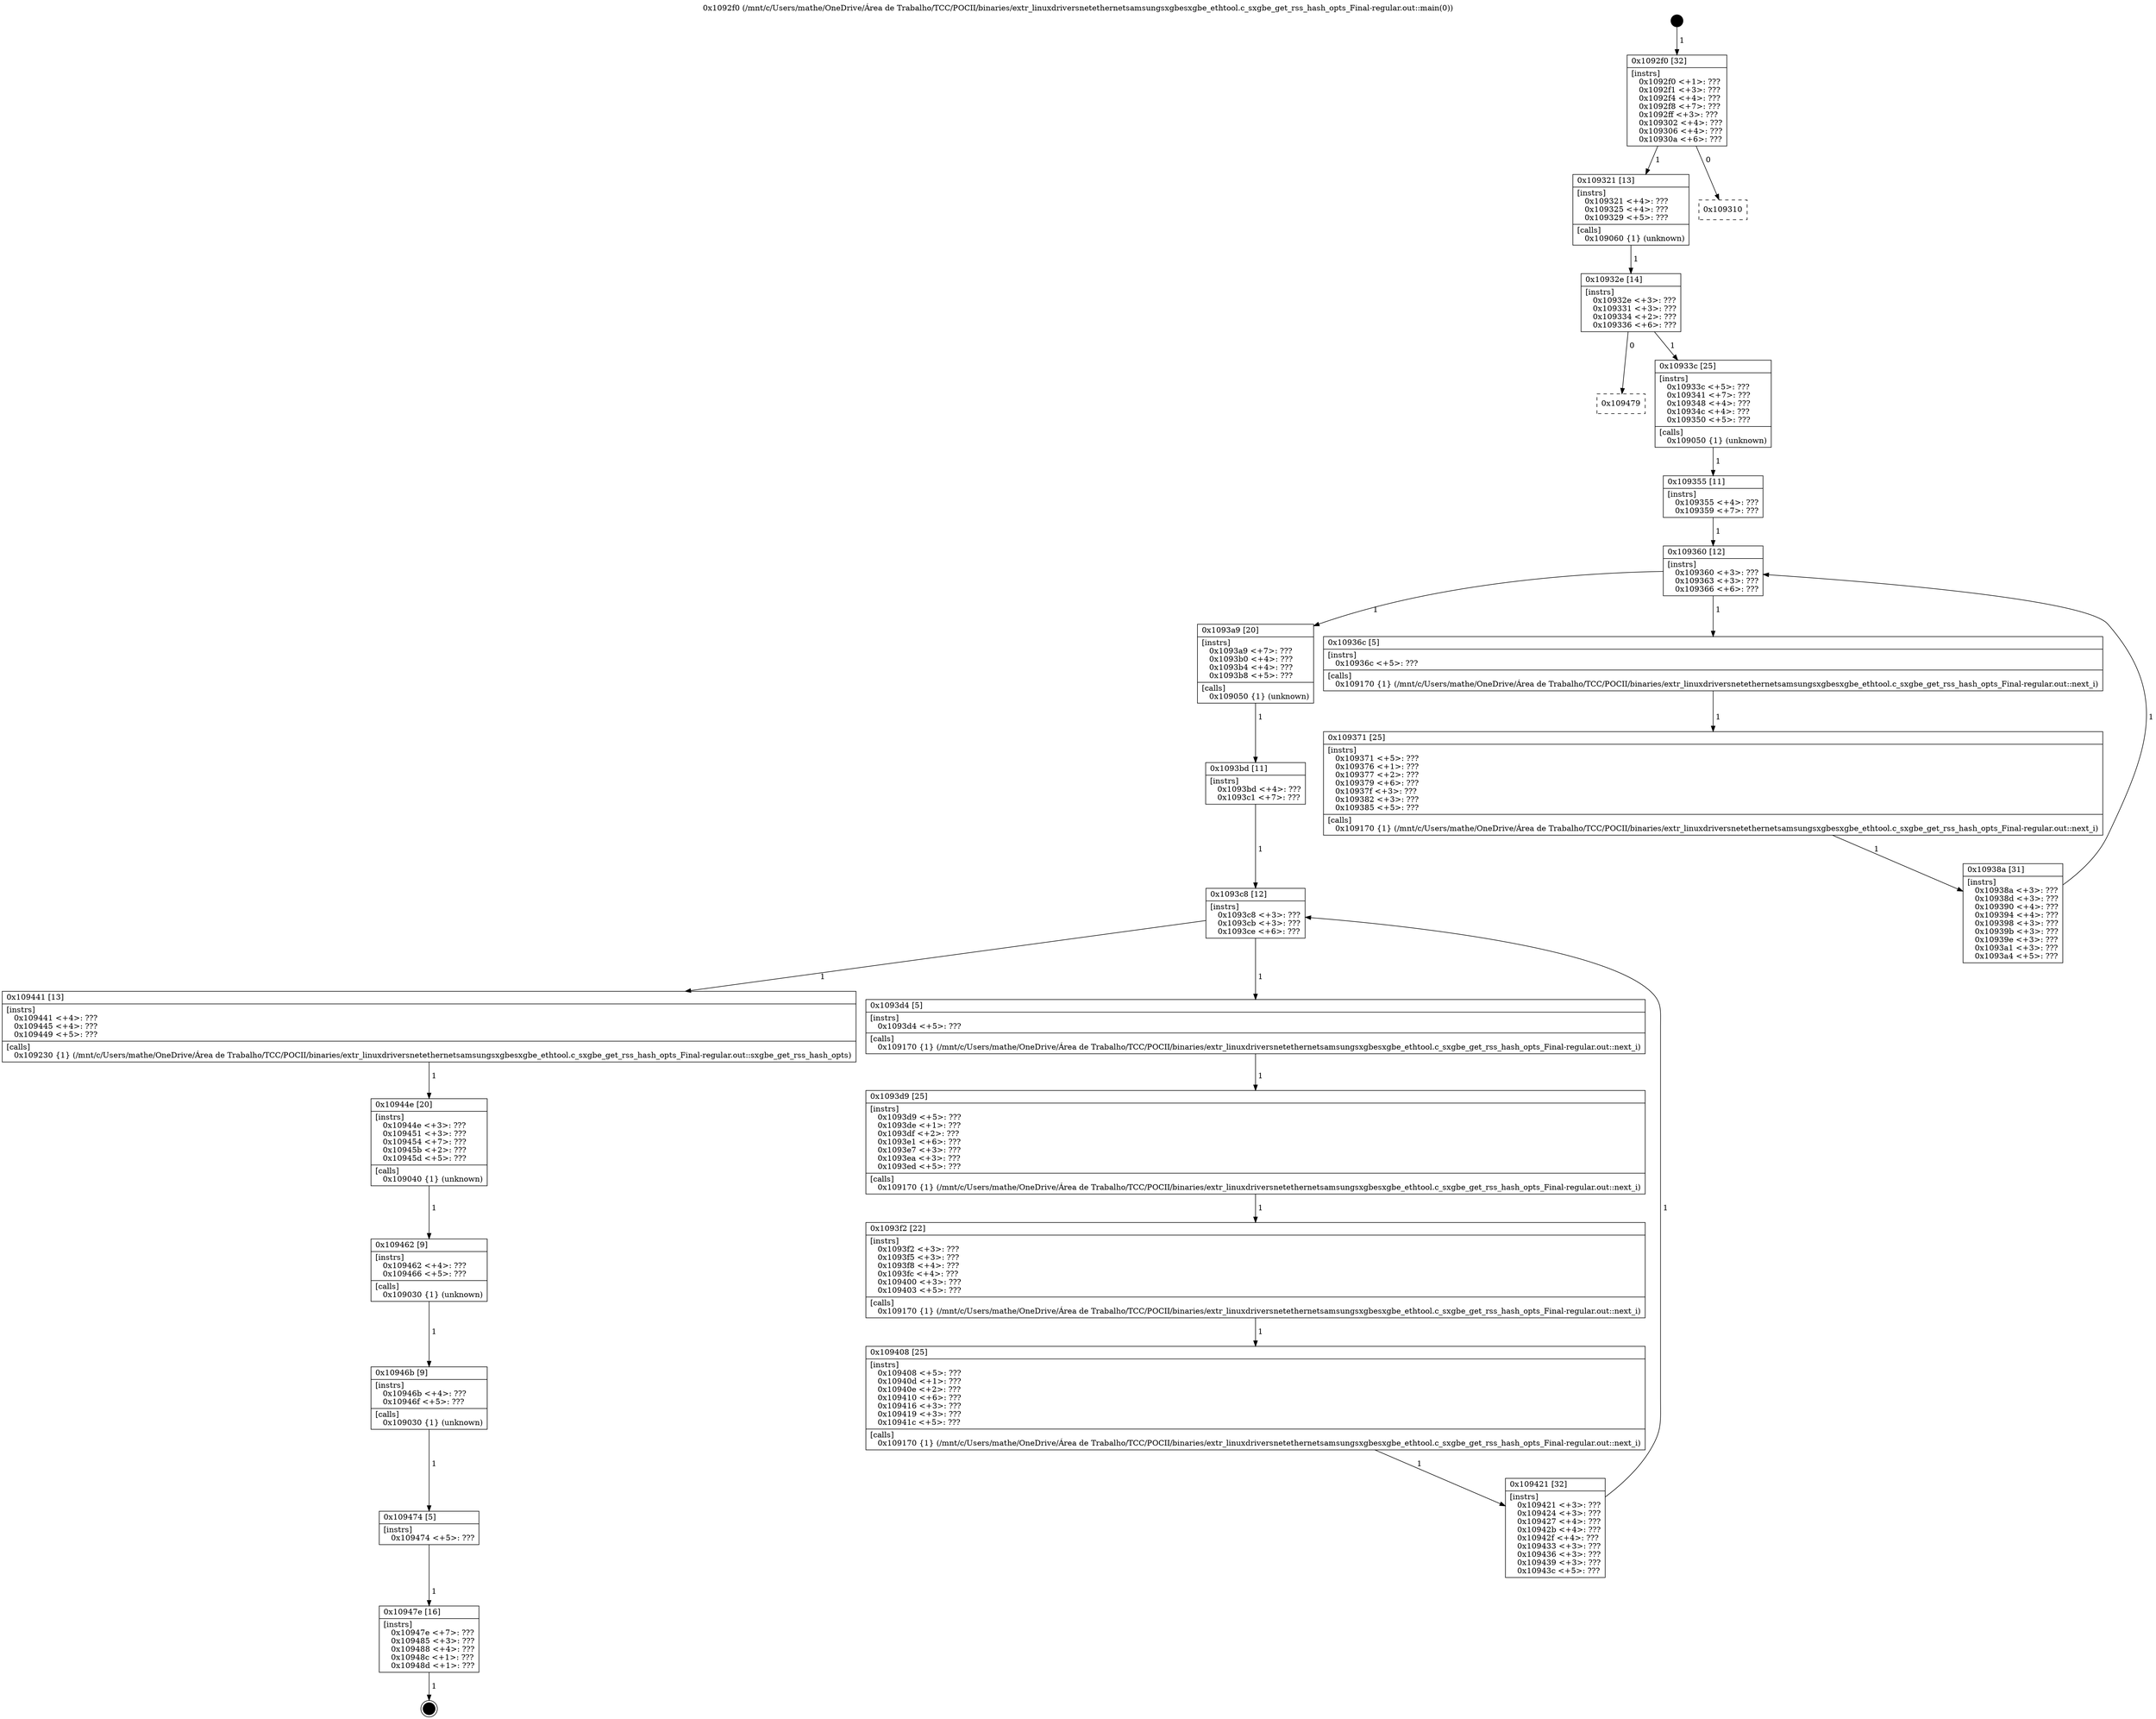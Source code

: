 digraph "0x1092f0" {
  label = "0x1092f0 (/mnt/c/Users/mathe/OneDrive/Área de Trabalho/TCC/POCII/binaries/extr_linuxdriversnetethernetsamsungsxgbesxgbe_ethtool.c_sxgbe_get_rss_hash_opts_Final-regular.out::main(0))"
  labelloc = "t"
  node[shape=record]

  Entry [label="",width=0.3,height=0.3,shape=circle,fillcolor=black,style=filled]
  "0x1092f0" [label="{
     0x1092f0 [32]\l
     | [instrs]\l
     &nbsp;&nbsp;0x1092f0 \<+1\>: ???\l
     &nbsp;&nbsp;0x1092f1 \<+3\>: ???\l
     &nbsp;&nbsp;0x1092f4 \<+4\>: ???\l
     &nbsp;&nbsp;0x1092f8 \<+7\>: ???\l
     &nbsp;&nbsp;0x1092ff \<+3\>: ???\l
     &nbsp;&nbsp;0x109302 \<+4\>: ???\l
     &nbsp;&nbsp;0x109306 \<+4\>: ???\l
     &nbsp;&nbsp;0x10930a \<+6\>: ???\l
  }"]
  "0x109321" [label="{
     0x109321 [13]\l
     | [instrs]\l
     &nbsp;&nbsp;0x109321 \<+4\>: ???\l
     &nbsp;&nbsp;0x109325 \<+4\>: ???\l
     &nbsp;&nbsp;0x109329 \<+5\>: ???\l
     | [calls]\l
     &nbsp;&nbsp;0x109060 \{1\} (unknown)\l
  }"]
  "0x109310" [label="{
     0x109310\l
  }", style=dashed]
  "0x10932e" [label="{
     0x10932e [14]\l
     | [instrs]\l
     &nbsp;&nbsp;0x10932e \<+3\>: ???\l
     &nbsp;&nbsp;0x109331 \<+3\>: ???\l
     &nbsp;&nbsp;0x109334 \<+2\>: ???\l
     &nbsp;&nbsp;0x109336 \<+6\>: ???\l
  }"]
  "0x109479" [label="{
     0x109479\l
  }", style=dashed]
  "0x10933c" [label="{
     0x10933c [25]\l
     | [instrs]\l
     &nbsp;&nbsp;0x10933c \<+5\>: ???\l
     &nbsp;&nbsp;0x109341 \<+7\>: ???\l
     &nbsp;&nbsp;0x109348 \<+4\>: ???\l
     &nbsp;&nbsp;0x10934c \<+4\>: ???\l
     &nbsp;&nbsp;0x109350 \<+5\>: ???\l
     | [calls]\l
     &nbsp;&nbsp;0x109050 \{1\} (unknown)\l
  }"]
  Exit [label="",width=0.3,height=0.3,shape=circle,fillcolor=black,style=filled,peripheries=2]
  "0x109360" [label="{
     0x109360 [12]\l
     | [instrs]\l
     &nbsp;&nbsp;0x109360 \<+3\>: ???\l
     &nbsp;&nbsp;0x109363 \<+3\>: ???\l
     &nbsp;&nbsp;0x109366 \<+6\>: ???\l
  }"]
  "0x1093a9" [label="{
     0x1093a9 [20]\l
     | [instrs]\l
     &nbsp;&nbsp;0x1093a9 \<+7\>: ???\l
     &nbsp;&nbsp;0x1093b0 \<+4\>: ???\l
     &nbsp;&nbsp;0x1093b4 \<+4\>: ???\l
     &nbsp;&nbsp;0x1093b8 \<+5\>: ???\l
     | [calls]\l
     &nbsp;&nbsp;0x109050 \{1\} (unknown)\l
  }"]
  "0x10936c" [label="{
     0x10936c [5]\l
     | [instrs]\l
     &nbsp;&nbsp;0x10936c \<+5\>: ???\l
     | [calls]\l
     &nbsp;&nbsp;0x109170 \{1\} (/mnt/c/Users/mathe/OneDrive/Área de Trabalho/TCC/POCII/binaries/extr_linuxdriversnetethernetsamsungsxgbesxgbe_ethtool.c_sxgbe_get_rss_hash_opts_Final-regular.out::next_i)\l
  }"]
  "0x109371" [label="{
     0x109371 [25]\l
     | [instrs]\l
     &nbsp;&nbsp;0x109371 \<+5\>: ???\l
     &nbsp;&nbsp;0x109376 \<+1\>: ???\l
     &nbsp;&nbsp;0x109377 \<+2\>: ???\l
     &nbsp;&nbsp;0x109379 \<+6\>: ???\l
     &nbsp;&nbsp;0x10937f \<+3\>: ???\l
     &nbsp;&nbsp;0x109382 \<+3\>: ???\l
     &nbsp;&nbsp;0x109385 \<+5\>: ???\l
     | [calls]\l
     &nbsp;&nbsp;0x109170 \{1\} (/mnt/c/Users/mathe/OneDrive/Área de Trabalho/TCC/POCII/binaries/extr_linuxdriversnetethernetsamsungsxgbesxgbe_ethtool.c_sxgbe_get_rss_hash_opts_Final-regular.out::next_i)\l
  }"]
  "0x10938a" [label="{
     0x10938a [31]\l
     | [instrs]\l
     &nbsp;&nbsp;0x10938a \<+3\>: ???\l
     &nbsp;&nbsp;0x10938d \<+3\>: ???\l
     &nbsp;&nbsp;0x109390 \<+4\>: ???\l
     &nbsp;&nbsp;0x109394 \<+4\>: ???\l
     &nbsp;&nbsp;0x109398 \<+3\>: ???\l
     &nbsp;&nbsp;0x10939b \<+3\>: ???\l
     &nbsp;&nbsp;0x10939e \<+3\>: ???\l
     &nbsp;&nbsp;0x1093a1 \<+3\>: ???\l
     &nbsp;&nbsp;0x1093a4 \<+5\>: ???\l
  }"]
  "0x109355" [label="{
     0x109355 [11]\l
     | [instrs]\l
     &nbsp;&nbsp;0x109355 \<+4\>: ???\l
     &nbsp;&nbsp;0x109359 \<+7\>: ???\l
  }"]
  "0x1093c8" [label="{
     0x1093c8 [12]\l
     | [instrs]\l
     &nbsp;&nbsp;0x1093c8 \<+3\>: ???\l
     &nbsp;&nbsp;0x1093cb \<+3\>: ???\l
     &nbsp;&nbsp;0x1093ce \<+6\>: ???\l
  }"]
  "0x109441" [label="{
     0x109441 [13]\l
     | [instrs]\l
     &nbsp;&nbsp;0x109441 \<+4\>: ???\l
     &nbsp;&nbsp;0x109445 \<+4\>: ???\l
     &nbsp;&nbsp;0x109449 \<+5\>: ???\l
     | [calls]\l
     &nbsp;&nbsp;0x109230 \{1\} (/mnt/c/Users/mathe/OneDrive/Área de Trabalho/TCC/POCII/binaries/extr_linuxdriversnetethernetsamsungsxgbesxgbe_ethtool.c_sxgbe_get_rss_hash_opts_Final-regular.out::sxgbe_get_rss_hash_opts)\l
  }"]
  "0x1093d4" [label="{
     0x1093d4 [5]\l
     | [instrs]\l
     &nbsp;&nbsp;0x1093d4 \<+5\>: ???\l
     | [calls]\l
     &nbsp;&nbsp;0x109170 \{1\} (/mnt/c/Users/mathe/OneDrive/Área de Trabalho/TCC/POCII/binaries/extr_linuxdriversnetethernetsamsungsxgbesxgbe_ethtool.c_sxgbe_get_rss_hash_opts_Final-regular.out::next_i)\l
  }"]
  "0x1093d9" [label="{
     0x1093d9 [25]\l
     | [instrs]\l
     &nbsp;&nbsp;0x1093d9 \<+5\>: ???\l
     &nbsp;&nbsp;0x1093de \<+1\>: ???\l
     &nbsp;&nbsp;0x1093df \<+2\>: ???\l
     &nbsp;&nbsp;0x1093e1 \<+6\>: ???\l
     &nbsp;&nbsp;0x1093e7 \<+3\>: ???\l
     &nbsp;&nbsp;0x1093ea \<+3\>: ???\l
     &nbsp;&nbsp;0x1093ed \<+5\>: ???\l
     | [calls]\l
     &nbsp;&nbsp;0x109170 \{1\} (/mnt/c/Users/mathe/OneDrive/Área de Trabalho/TCC/POCII/binaries/extr_linuxdriversnetethernetsamsungsxgbesxgbe_ethtool.c_sxgbe_get_rss_hash_opts_Final-regular.out::next_i)\l
  }"]
  "0x1093f2" [label="{
     0x1093f2 [22]\l
     | [instrs]\l
     &nbsp;&nbsp;0x1093f2 \<+3\>: ???\l
     &nbsp;&nbsp;0x1093f5 \<+3\>: ???\l
     &nbsp;&nbsp;0x1093f8 \<+4\>: ???\l
     &nbsp;&nbsp;0x1093fc \<+4\>: ???\l
     &nbsp;&nbsp;0x109400 \<+3\>: ???\l
     &nbsp;&nbsp;0x109403 \<+5\>: ???\l
     | [calls]\l
     &nbsp;&nbsp;0x109170 \{1\} (/mnt/c/Users/mathe/OneDrive/Área de Trabalho/TCC/POCII/binaries/extr_linuxdriversnetethernetsamsungsxgbesxgbe_ethtool.c_sxgbe_get_rss_hash_opts_Final-regular.out::next_i)\l
  }"]
  "0x109408" [label="{
     0x109408 [25]\l
     | [instrs]\l
     &nbsp;&nbsp;0x109408 \<+5\>: ???\l
     &nbsp;&nbsp;0x10940d \<+1\>: ???\l
     &nbsp;&nbsp;0x10940e \<+2\>: ???\l
     &nbsp;&nbsp;0x109410 \<+6\>: ???\l
     &nbsp;&nbsp;0x109416 \<+3\>: ???\l
     &nbsp;&nbsp;0x109419 \<+3\>: ???\l
     &nbsp;&nbsp;0x10941c \<+5\>: ???\l
     | [calls]\l
     &nbsp;&nbsp;0x109170 \{1\} (/mnt/c/Users/mathe/OneDrive/Área de Trabalho/TCC/POCII/binaries/extr_linuxdriversnetethernetsamsungsxgbesxgbe_ethtool.c_sxgbe_get_rss_hash_opts_Final-regular.out::next_i)\l
  }"]
  "0x109421" [label="{
     0x109421 [32]\l
     | [instrs]\l
     &nbsp;&nbsp;0x109421 \<+3\>: ???\l
     &nbsp;&nbsp;0x109424 \<+3\>: ???\l
     &nbsp;&nbsp;0x109427 \<+4\>: ???\l
     &nbsp;&nbsp;0x10942b \<+4\>: ???\l
     &nbsp;&nbsp;0x10942f \<+4\>: ???\l
     &nbsp;&nbsp;0x109433 \<+3\>: ???\l
     &nbsp;&nbsp;0x109436 \<+3\>: ???\l
     &nbsp;&nbsp;0x109439 \<+3\>: ???\l
     &nbsp;&nbsp;0x10943c \<+5\>: ???\l
  }"]
  "0x1093bd" [label="{
     0x1093bd [11]\l
     | [instrs]\l
     &nbsp;&nbsp;0x1093bd \<+4\>: ???\l
     &nbsp;&nbsp;0x1093c1 \<+7\>: ???\l
  }"]
  "0x10944e" [label="{
     0x10944e [20]\l
     | [instrs]\l
     &nbsp;&nbsp;0x10944e \<+3\>: ???\l
     &nbsp;&nbsp;0x109451 \<+3\>: ???\l
     &nbsp;&nbsp;0x109454 \<+7\>: ???\l
     &nbsp;&nbsp;0x10945b \<+2\>: ???\l
     &nbsp;&nbsp;0x10945d \<+5\>: ???\l
     | [calls]\l
     &nbsp;&nbsp;0x109040 \{1\} (unknown)\l
  }"]
  "0x109462" [label="{
     0x109462 [9]\l
     | [instrs]\l
     &nbsp;&nbsp;0x109462 \<+4\>: ???\l
     &nbsp;&nbsp;0x109466 \<+5\>: ???\l
     | [calls]\l
     &nbsp;&nbsp;0x109030 \{1\} (unknown)\l
  }"]
  "0x10946b" [label="{
     0x10946b [9]\l
     | [instrs]\l
     &nbsp;&nbsp;0x10946b \<+4\>: ???\l
     &nbsp;&nbsp;0x10946f \<+5\>: ???\l
     | [calls]\l
     &nbsp;&nbsp;0x109030 \{1\} (unknown)\l
  }"]
  "0x109474" [label="{
     0x109474 [5]\l
     | [instrs]\l
     &nbsp;&nbsp;0x109474 \<+5\>: ???\l
  }"]
  "0x10947e" [label="{
     0x10947e [16]\l
     | [instrs]\l
     &nbsp;&nbsp;0x10947e \<+7\>: ???\l
     &nbsp;&nbsp;0x109485 \<+3\>: ???\l
     &nbsp;&nbsp;0x109488 \<+4\>: ???\l
     &nbsp;&nbsp;0x10948c \<+1\>: ???\l
     &nbsp;&nbsp;0x10948d \<+1\>: ???\l
  }"]
  Entry -> "0x1092f0" [label=" 1"]
  "0x1092f0" -> "0x109321" [label=" 1"]
  "0x1092f0" -> "0x109310" [label=" 0"]
  "0x109321" -> "0x10932e" [label=" 1"]
  "0x10932e" -> "0x109479" [label=" 0"]
  "0x10932e" -> "0x10933c" [label=" 1"]
  "0x10947e" -> Exit [label=" 1"]
  "0x10933c" -> "0x109355" [label=" 1"]
  "0x109360" -> "0x1093a9" [label=" 1"]
  "0x109360" -> "0x10936c" [label=" 1"]
  "0x10936c" -> "0x109371" [label=" 1"]
  "0x109371" -> "0x10938a" [label=" 1"]
  "0x109355" -> "0x109360" [label=" 1"]
  "0x10938a" -> "0x109360" [label=" 1"]
  "0x1093a9" -> "0x1093bd" [label=" 1"]
  "0x1093c8" -> "0x109441" [label=" 1"]
  "0x1093c8" -> "0x1093d4" [label=" 1"]
  "0x1093d4" -> "0x1093d9" [label=" 1"]
  "0x1093d9" -> "0x1093f2" [label=" 1"]
  "0x1093f2" -> "0x109408" [label=" 1"]
  "0x109408" -> "0x109421" [label=" 1"]
  "0x1093bd" -> "0x1093c8" [label=" 1"]
  "0x109421" -> "0x1093c8" [label=" 1"]
  "0x109441" -> "0x10944e" [label=" 1"]
  "0x10944e" -> "0x109462" [label=" 1"]
  "0x109462" -> "0x10946b" [label=" 1"]
  "0x10946b" -> "0x109474" [label=" 1"]
  "0x109474" -> "0x10947e" [label=" 1"]
}
